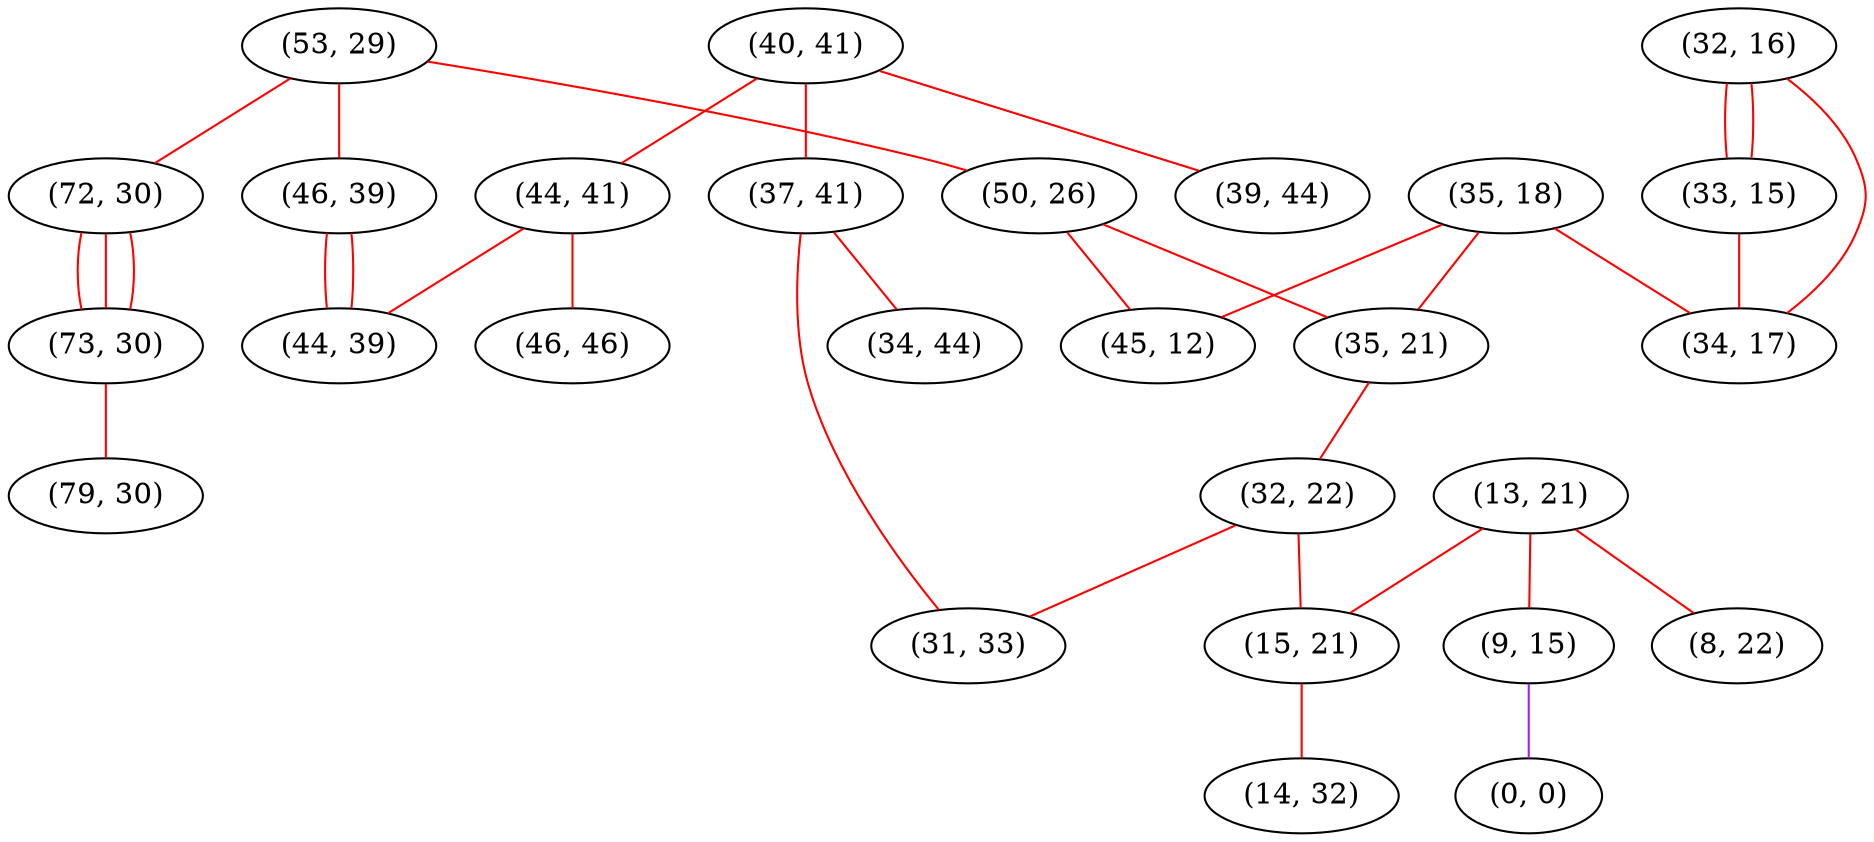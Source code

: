 graph "" {
"(53, 29)";
"(40, 41)";
"(72, 30)";
"(35, 18)";
"(50, 26)";
"(44, 41)";
"(13, 21)";
"(9, 15)";
"(46, 39)";
"(35, 21)";
"(32, 16)";
"(73, 30)";
"(33, 15)";
"(37, 41)";
"(45, 12)";
"(0, 0)";
"(39, 44)";
"(44, 39)";
"(34, 44)";
"(32, 22)";
"(8, 22)";
"(79, 30)";
"(15, 21)";
"(14, 32)";
"(46, 46)";
"(34, 17)";
"(31, 33)";
"(53, 29)" -- "(72, 30)"  [color=red, key=0, weight=1];
"(53, 29)" -- "(46, 39)"  [color=red, key=0, weight=1];
"(53, 29)" -- "(50, 26)"  [color=red, key=0, weight=1];
"(40, 41)" -- "(39, 44)"  [color=red, key=0, weight=1];
"(40, 41)" -- "(37, 41)"  [color=red, key=0, weight=1];
"(40, 41)" -- "(44, 41)"  [color=red, key=0, weight=1];
"(72, 30)" -- "(73, 30)"  [color=red, key=0, weight=1];
"(72, 30)" -- "(73, 30)"  [color=red, key=1, weight=1];
"(72, 30)" -- "(73, 30)"  [color=red, key=2, weight=1];
"(35, 18)" -- "(45, 12)"  [color=red, key=0, weight=1];
"(35, 18)" -- "(34, 17)"  [color=red, key=0, weight=1];
"(35, 18)" -- "(35, 21)"  [color=red, key=0, weight=1];
"(50, 26)" -- "(45, 12)"  [color=red, key=0, weight=1];
"(50, 26)" -- "(35, 21)"  [color=red, key=0, weight=1];
"(44, 41)" -- "(44, 39)"  [color=red, key=0, weight=1];
"(44, 41)" -- "(46, 46)"  [color=red, key=0, weight=1];
"(13, 21)" -- "(8, 22)"  [color=red, key=0, weight=1];
"(13, 21)" -- "(15, 21)"  [color=red, key=0, weight=1];
"(13, 21)" -- "(9, 15)"  [color=red, key=0, weight=1];
"(9, 15)" -- "(0, 0)"  [color=purple, key=0, weight=4];
"(46, 39)" -- "(44, 39)"  [color=red, key=0, weight=1];
"(46, 39)" -- "(44, 39)"  [color=red, key=1, weight=1];
"(35, 21)" -- "(32, 22)"  [color=red, key=0, weight=1];
"(32, 16)" -- "(34, 17)"  [color=red, key=0, weight=1];
"(32, 16)" -- "(33, 15)"  [color=red, key=0, weight=1];
"(32, 16)" -- "(33, 15)"  [color=red, key=1, weight=1];
"(73, 30)" -- "(79, 30)"  [color=red, key=0, weight=1];
"(33, 15)" -- "(34, 17)"  [color=red, key=0, weight=1];
"(37, 41)" -- "(34, 44)"  [color=red, key=0, weight=1];
"(37, 41)" -- "(31, 33)"  [color=red, key=0, weight=1];
"(32, 22)" -- "(15, 21)"  [color=red, key=0, weight=1];
"(32, 22)" -- "(31, 33)"  [color=red, key=0, weight=1];
"(15, 21)" -- "(14, 32)"  [color=red, key=0, weight=1];
}
